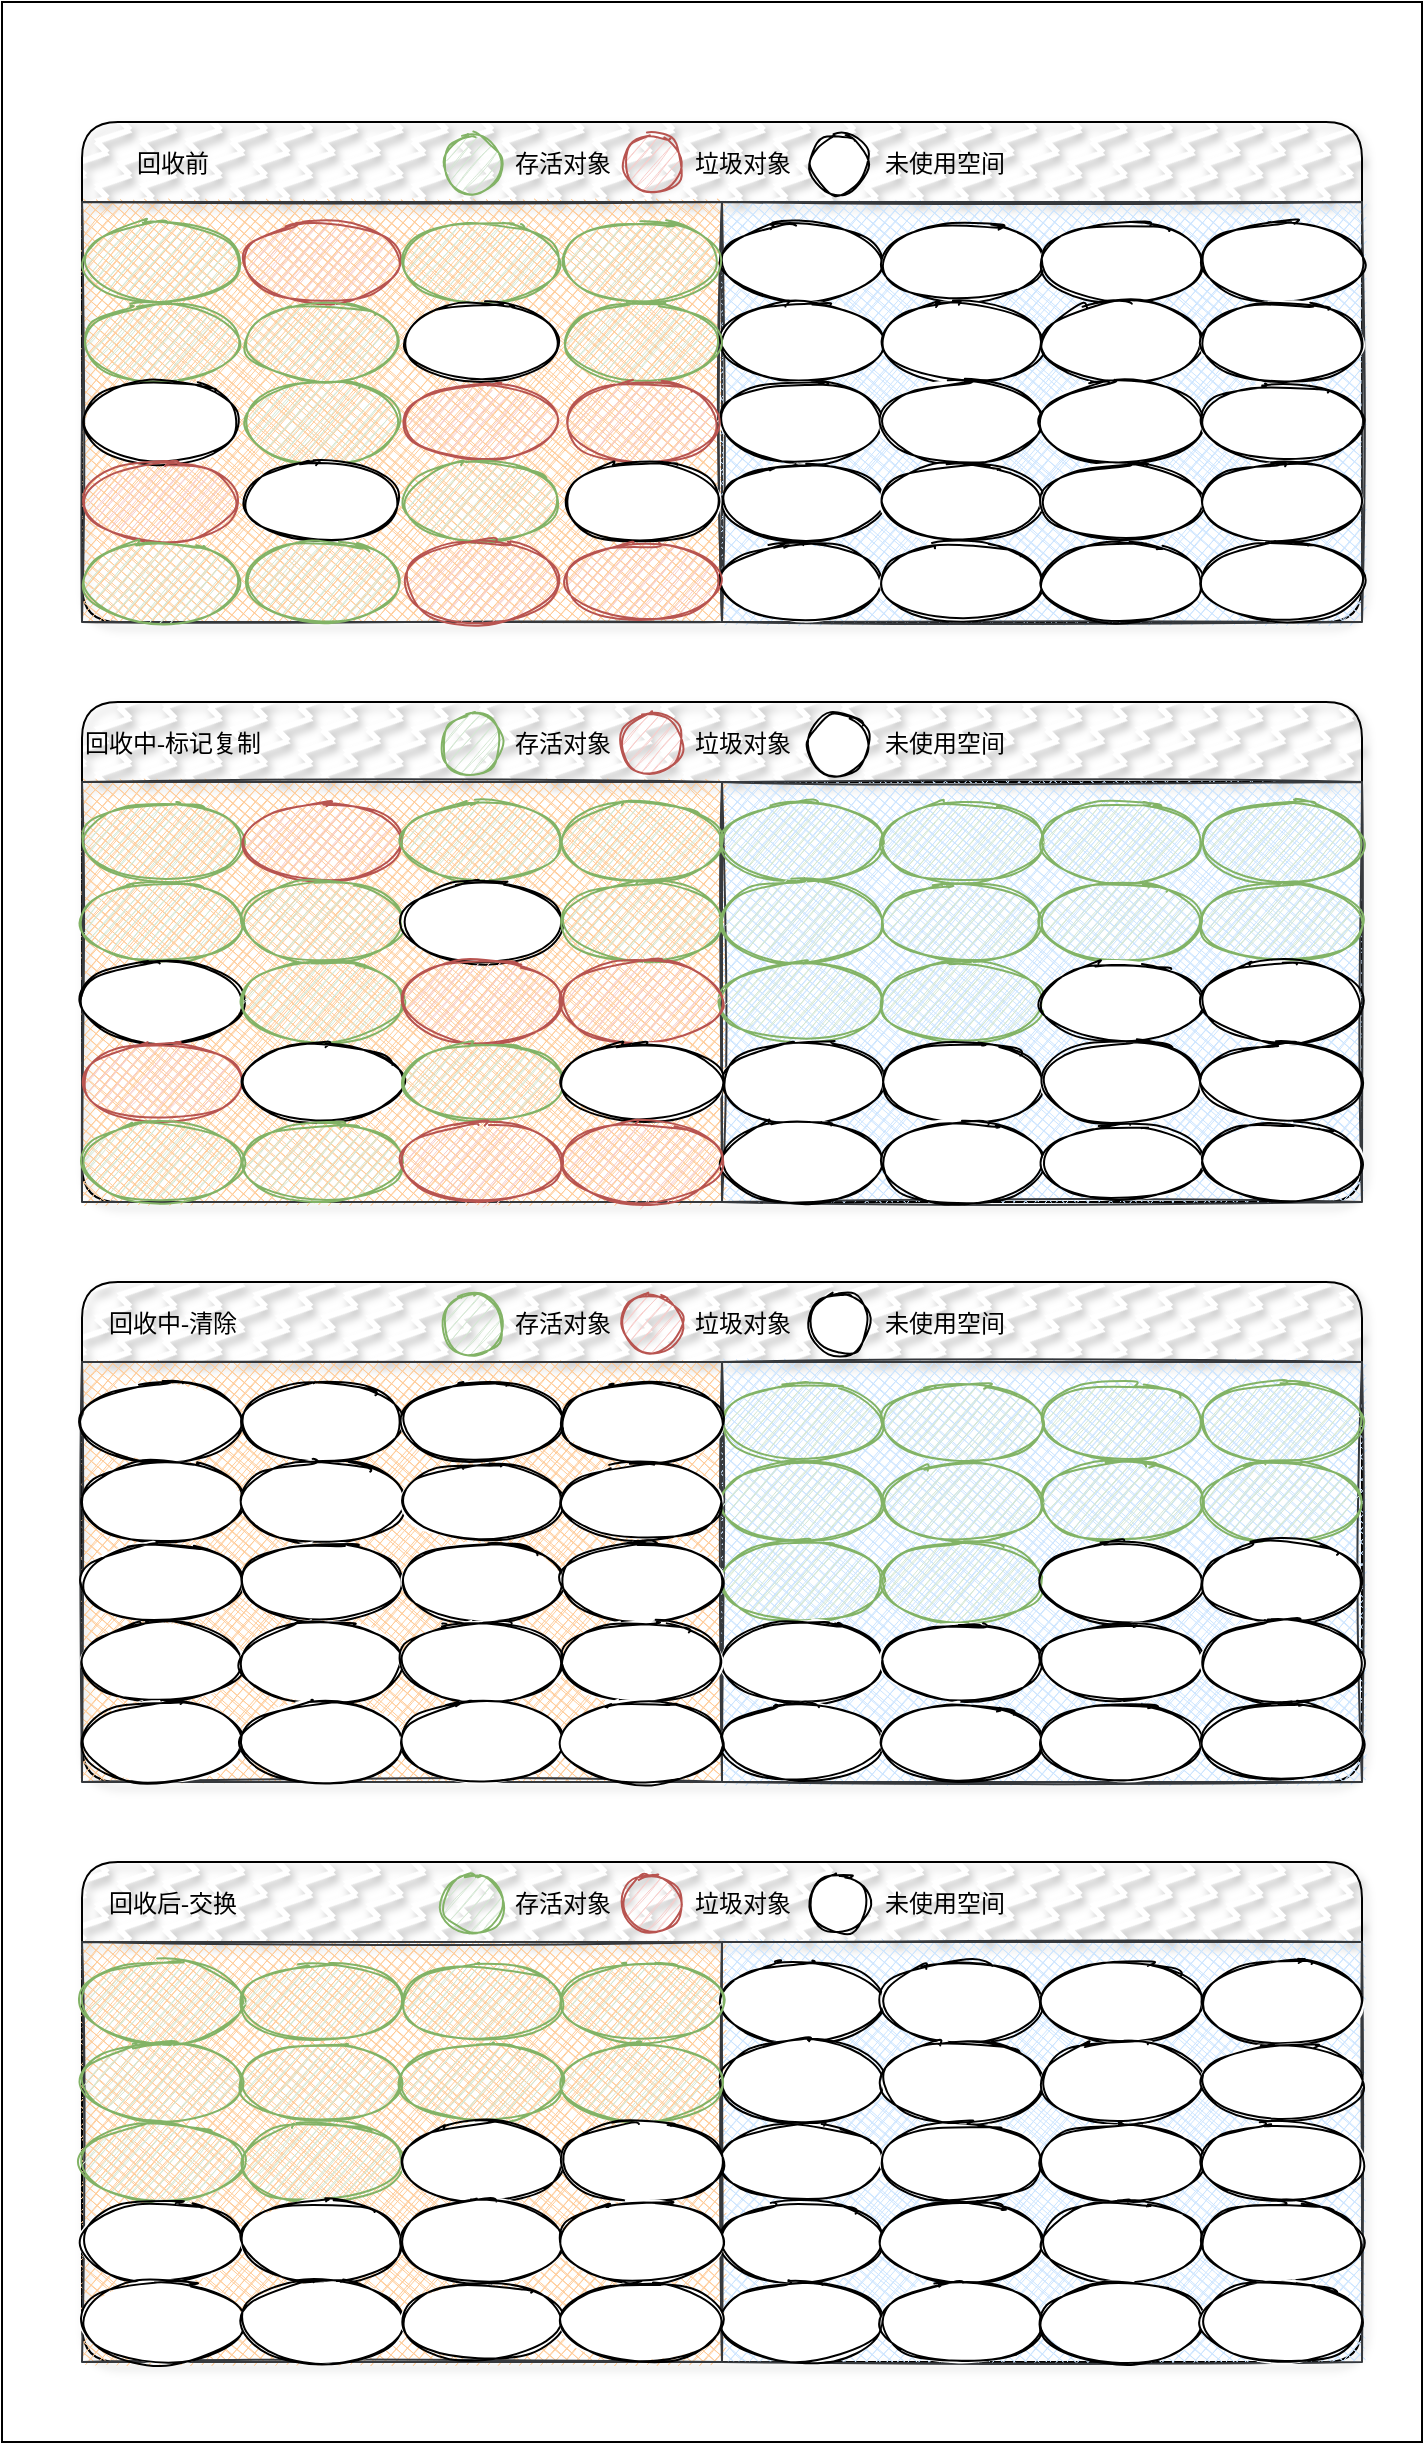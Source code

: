 <mxfile version="15.9.6" type="github">
  <diagram id="UApqZ2Afm66ismvs5KAK" name="Page-1">
    <mxGraphModel dx="1673" dy="2105" grid="1" gridSize="10" guides="1" tooltips="1" connect="1" arrows="1" fold="1" page="1" pageScale="1" pageWidth="827" pageHeight="1169" math="0" shadow="0">
      <root>
        <mxCell id="0" />
        <mxCell id="1" parent="0" />
        <mxCell id="GbXUUPPlHhX1LFIAMgTf-388" value="" style="rounded=0;whiteSpace=wrap;html=1;sketch=0;fillStyle=cross-hatch;gradientColor=none;" vertex="1" parent="1">
          <mxGeometry x="80" y="-30" width="710" height="1220" as="geometry" />
        </mxCell>
        <mxCell id="GbXUUPPlHhX1LFIAMgTf-41" value="" style="swimlane;shadow=1;sketch=0;fillStyle=zigzag-line;fillColor=default;gradientColor=none;gradientDirection=west;startSize=40;rounded=1;" vertex="1" parent="1">
          <mxGeometry x="120" y="30" width="640" height="250" as="geometry" />
        </mxCell>
        <mxCell id="GbXUUPPlHhX1LFIAMgTf-42" value="" style="ellipse;whiteSpace=wrap;html=1;shadow=0;sketch=1;fillStyle=auto;fillColor=#d5e8d4;gradientDirection=west;strokeColor=#82b366;" vertex="1" parent="GbXUUPPlHhX1LFIAMgTf-41">
          <mxGeometry x="180" y="6" width="30" height="30" as="geometry" />
        </mxCell>
        <mxCell id="GbXUUPPlHhX1LFIAMgTf-43" value="" style="ellipse;whiteSpace=wrap;html=1;shadow=0;sketch=1;fillStyle=auto;fillColor=#f8cecc;gradientDirection=west;strokeColor=#b85450;" vertex="1" parent="GbXUUPPlHhX1LFIAMgTf-41">
          <mxGeometry x="270" y="6" width="30" height="30" as="geometry" />
        </mxCell>
        <mxCell id="GbXUUPPlHhX1LFIAMgTf-44" value="" style="ellipse;whiteSpace=wrap;html=1;shadow=0;sketch=1;fillStyle=auto;gradientDirection=west;" vertex="1" parent="GbXUUPPlHhX1LFIAMgTf-41">
          <mxGeometry x="363.5" y="6" width="30" height="30" as="geometry" />
        </mxCell>
        <mxCell id="GbXUUPPlHhX1LFIAMgTf-45" value="回收前" style="text;html=1;align=center;verticalAlign=middle;resizable=0;points=[];autosize=1;strokeColor=none;fillColor=none;fontFamily=Comic Sans MS;" vertex="1" parent="GbXUUPPlHhX1LFIAMgTf-41">
          <mxGeometry x="20" y="11" width="50" height="20" as="geometry" />
        </mxCell>
        <mxCell id="GbXUUPPlHhX1LFIAMgTf-49" value="" style="rounded=0;whiteSpace=wrap;html=1;sketch=1;fillColor=#ffcc99;strokeColor=#36393d;fillStyle=cross-hatch;" vertex="1" parent="GbXUUPPlHhX1LFIAMgTf-41">
          <mxGeometry y="40" width="320" height="210" as="geometry" />
        </mxCell>
        <mxCell id="GbXUUPPlHhX1LFIAMgTf-46" value="存活对象" style="text;html=1;align=center;verticalAlign=middle;resizable=0;points=[];autosize=1;strokeColor=none;fillColor=none;fontFamily=Comic Sans MS;" vertex="1" parent="GbXUUPPlHhX1LFIAMgTf-41">
          <mxGeometry x="210" y="11" width="60" height="20" as="geometry" />
        </mxCell>
        <mxCell id="GbXUUPPlHhX1LFIAMgTf-47" value="垃圾对象" style="text;html=1;align=center;verticalAlign=middle;resizable=0;points=[];autosize=1;strokeColor=none;fillColor=none;fontFamily=Comic Sans MS;" vertex="1" parent="GbXUUPPlHhX1LFIAMgTf-41">
          <mxGeometry x="300" y="11" width="60" height="20" as="geometry" />
        </mxCell>
        <mxCell id="GbXUUPPlHhX1LFIAMgTf-48" value="未使用空间" style="text;html=1;align=center;verticalAlign=middle;resizable=0;points=[];autosize=1;strokeColor=none;fillColor=none;fontFamily=Comic Sans MS;" vertex="1" parent="GbXUUPPlHhX1LFIAMgTf-41">
          <mxGeometry x="390.5" y="11" width="80" height="20" as="geometry" />
        </mxCell>
        <mxCell id="GbXUUPPlHhX1LFIAMgTf-50" value="" style="rounded=0;whiteSpace=wrap;html=1;sketch=1;fillColor=#cce5ff;strokeColor=#36393d;fillStyle=cross-hatch;" vertex="1" parent="GbXUUPPlHhX1LFIAMgTf-41">
          <mxGeometry x="320" y="40" width="320" height="210" as="geometry" />
        </mxCell>
        <mxCell id="GbXUUPPlHhX1LFIAMgTf-366" value="" style="ellipse;whiteSpace=wrap;html=1;shadow=0;sketch=1;fillStyle=auto;gradientDirection=west;" vertex="1" parent="GbXUUPPlHhX1LFIAMgTf-41">
          <mxGeometry x="320" y="50" width="80" height="40" as="geometry" />
        </mxCell>
        <mxCell id="GbXUUPPlHhX1LFIAMgTf-367" value="" style="ellipse;whiteSpace=wrap;html=1;shadow=0;sketch=1;fillStyle=auto;gradientDirection=west;" vertex="1" parent="GbXUUPPlHhX1LFIAMgTf-41">
          <mxGeometry x="400" y="50" width="80" height="40" as="geometry" />
        </mxCell>
        <mxCell id="GbXUUPPlHhX1LFIAMgTf-368" value="" style="ellipse;whiteSpace=wrap;html=1;shadow=0;sketch=1;fillStyle=auto;gradientDirection=west;" vertex="1" parent="GbXUUPPlHhX1LFIAMgTf-41">
          <mxGeometry x="480" y="50" width="80" height="40" as="geometry" />
        </mxCell>
        <mxCell id="GbXUUPPlHhX1LFIAMgTf-369" value="" style="ellipse;whiteSpace=wrap;html=1;shadow=0;sketch=1;fillStyle=auto;gradientDirection=west;" vertex="1" parent="GbXUUPPlHhX1LFIAMgTf-41">
          <mxGeometry x="560" y="50" width="80" height="40" as="geometry" />
        </mxCell>
        <mxCell id="GbXUUPPlHhX1LFIAMgTf-370" value="" style="ellipse;whiteSpace=wrap;html=1;shadow=0;sketch=1;fillStyle=auto;gradientDirection=west;" vertex="1" parent="GbXUUPPlHhX1LFIAMgTf-41">
          <mxGeometry x="320" y="90" width="80" height="40" as="geometry" />
        </mxCell>
        <mxCell id="GbXUUPPlHhX1LFIAMgTf-371" value="" style="ellipse;whiteSpace=wrap;html=1;shadow=0;sketch=1;fillStyle=auto;gradientDirection=west;" vertex="1" parent="GbXUUPPlHhX1LFIAMgTf-41">
          <mxGeometry x="400" y="90" width="80" height="40" as="geometry" />
        </mxCell>
        <mxCell id="GbXUUPPlHhX1LFIAMgTf-372" value="" style="ellipse;whiteSpace=wrap;html=1;shadow=0;sketch=1;fillStyle=auto;gradientDirection=west;" vertex="1" parent="GbXUUPPlHhX1LFIAMgTf-41">
          <mxGeometry x="480" y="90" width="80" height="40" as="geometry" />
        </mxCell>
        <mxCell id="GbXUUPPlHhX1LFIAMgTf-373" value="" style="ellipse;whiteSpace=wrap;html=1;shadow=0;sketch=1;fillStyle=auto;gradientDirection=west;" vertex="1" parent="GbXUUPPlHhX1LFIAMgTf-41">
          <mxGeometry x="560" y="90" width="80" height="40" as="geometry" />
        </mxCell>
        <mxCell id="GbXUUPPlHhX1LFIAMgTf-374" value="" style="ellipse;whiteSpace=wrap;html=1;shadow=0;sketch=1;fillStyle=auto;gradientDirection=west;" vertex="1" parent="GbXUUPPlHhX1LFIAMgTf-41">
          <mxGeometry x="320" y="130" width="80" height="40" as="geometry" />
        </mxCell>
        <mxCell id="GbXUUPPlHhX1LFIAMgTf-375" value="" style="ellipse;whiteSpace=wrap;html=1;shadow=0;sketch=1;fillStyle=auto;gradientDirection=west;" vertex="1" parent="GbXUUPPlHhX1LFIAMgTf-41">
          <mxGeometry x="400" y="130" width="80" height="40" as="geometry" />
        </mxCell>
        <mxCell id="GbXUUPPlHhX1LFIAMgTf-376" value="" style="ellipse;whiteSpace=wrap;html=1;shadow=0;sketch=1;fillStyle=auto;gradientDirection=west;" vertex="1" parent="GbXUUPPlHhX1LFIAMgTf-41">
          <mxGeometry x="480" y="130" width="80" height="40" as="geometry" />
        </mxCell>
        <mxCell id="GbXUUPPlHhX1LFIAMgTf-377" value="" style="ellipse;whiteSpace=wrap;html=1;shadow=0;sketch=1;fillStyle=auto;gradientDirection=west;" vertex="1" parent="GbXUUPPlHhX1LFIAMgTf-41">
          <mxGeometry x="560" y="130" width="80" height="40" as="geometry" />
        </mxCell>
        <mxCell id="GbXUUPPlHhX1LFIAMgTf-378" value="" style="ellipse;whiteSpace=wrap;html=1;shadow=0;sketch=1;fillStyle=auto;gradientDirection=west;" vertex="1" parent="GbXUUPPlHhX1LFIAMgTf-41">
          <mxGeometry x="320" y="170" width="80" height="40" as="geometry" />
        </mxCell>
        <mxCell id="GbXUUPPlHhX1LFIAMgTf-379" value="" style="ellipse;whiteSpace=wrap;html=1;shadow=0;sketch=1;fillStyle=auto;gradientDirection=west;" vertex="1" parent="GbXUUPPlHhX1LFIAMgTf-41">
          <mxGeometry x="400" y="170" width="80" height="40" as="geometry" />
        </mxCell>
        <mxCell id="GbXUUPPlHhX1LFIAMgTf-380" value="" style="ellipse;whiteSpace=wrap;html=1;shadow=0;sketch=1;fillStyle=auto;gradientDirection=west;" vertex="1" parent="GbXUUPPlHhX1LFIAMgTf-41">
          <mxGeometry x="480" y="170" width="80" height="40" as="geometry" />
        </mxCell>
        <mxCell id="GbXUUPPlHhX1LFIAMgTf-381" value="" style="ellipse;whiteSpace=wrap;html=1;shadow=0;sketch=1;fillStyle=auto;gradientDirection=west;" vertex="1" parent="GbXUUPPlHhX1LFIAMgTf-41">
          <mxGeometry x="560" y="170" width="80" height="40" as="geometry" />
        </mxCell>
        <mxCell id="GbXUUPPlHhX1LFIAMgTf-382" value="" style="ellipse;whiteSpace=wrap;html=1;shadow=0;sketch=1;fillStyle=auto;gradientDirection=west;" vertex="1" parent="GbXUUPPlHhX1LFIAMgTf-41">
          <mxGeometry x="320" y="210" width="80" height="40" as="geometry" />
        </mxCell>
        <mxCell id="GbXUUPPlHhX1LFIAMgTf-383" value="" style="ellipse;whiteSpace=wrap;html=1;shadow=0;sketch=1;fillStyle=auto;gradientDirection=west;" vertex="1" parent="GbXUUPPlHhX1LFIAMgTf-41">
          <mxGeometry x="400" y="210" width="80" height="40" as="geometry" />
        </mxCell>
        <mxCell id="GbXUUPPlHhX1LFIAMgTf-384" value="" style="ellipse;whiteSpace=wrap;html=1;shadow=0;sketch=1;fillStyle=auto;gradientDirection=west;" vertex="1" parent="GbXUUPPlHhX1LFIAMgTf-41">
          <mxGeometry x="480" y="210" width="80" height="40" as="geometry" />
        </mxCell>
        <mxCell id="GbXUUPPlHhX1LFIAMgTf-385" value="" style="ellipse;whiteSpace=wrap;html=1;shadow=0;sketch=1;fillStyle=auto;gradientDirection=west;" vertex="1" parent="GbXUUPPlHhX1LFIAMgTf-41">
          <mxGeometry x="560" y="210" width="80" height="40" as="geometry" />
        </mxCell>
        <mxCell id="GbXUUPPlHhX1LFIAMgTf-1" value="" style="ellipse;whiteSpace=wrap;html=1;shadow=0;sketch=1;fillStyle=auto;fillColor=#d5e8d4;gradientDirection=west;strokeColor=#82b366;" vertex="1" parent="1">
          <mxGeometry x="120" y="80" width="80" height="40" as="geometry" />
        </mxCell>
        <mxCell id="GbXUUPPlHhX1LFIAMgTf-2" value="" style="ellipse;whiteSpace=wrap;html=1;shadow=0;sketch=1;fillStyle=auto;fillColor=#f8cecc;gradientDirection=west;strokeColor=#b85450;" vertex="1" parent="1">
          <mxGeometry x="200" y="80" width="80" height="40" as="geometry" />
        </mxCell>
        <mxCell id="GbXUUPPlHhX1LFIAMgTf-3" value="" style="ellipse;whiteSpace=wrap;html=1;shadow=0;sketch=1;fillStyle=auto;fillColor=#d5e8d4;gradientDirection=west;strokeColor=#82b366;" vertex="1" parent="1">
          <mxGeometry x="280" y="80" width="80" height="40" as="geometry" />
        </mxCell>
        <mxCell id="GbXUUPPlHhX1LFIAMgTf-4" value="" style="ellipse;whiteSpace=wrap;html=1;shadow=0;sketch=1;fillStyle=auto;fillColor=#d5e8d4;gradientDirection=west;strokeColor=#82b366;" vertex="1" parent="1">
          <mxGeometry x="360" y="80" width="80" height="40" as="geometry" />
        </mxCell>
        <mxCell id="GbXUUPPlHhX1LFIAMgTf-9" value="" style="ellipse;whiteSpace=wrap;html=1;shadow=0;sketch=1;fillStyle=auto;fillColor=#d5e8d4;gradientDirection=west;strokeColor=#82b366;" vertex="1" parent="1">
          <mxGeometry x="120" y="120" width="80" height="40" as="geometry" />
        </mxCell>
        <mxCell id="GbXUUPPlHhX1LFIAMgTf-10" value="" style="ellipse;whiteSpace=wrap;html=1;shadow=0;sketch=1;fillStyle=auto;fillColor=#d5e8d4;gradientDirection=west;strokeColor=#82b366;" vertex="1" parent="1">
          <mxGeometry x="200" y="120" width="80" height="40" as="geometry" />
        </mxCell>
        <mxCell id="GbXUUPPlHhX1LFIAMgTf-11" value="" style="ellipse;whiteSpace=wrap;html=1;shadow=0;sketch=1;fillStyle=auto;gradientDirection=west;" vertex="1" parent="1">
          <mxGeometry x="280" y="120" width="80" height="40" as="geometry" />
        </mxCell>
        <mxCell id="GbXUUPPlHhX1LFIAMgTf-12" value="" style="ellipse;whiteSpace=wrap;html=1;shadow=0;sketch=1;fillStyle=auto;fillColor=#d5e8d4;gradientDirection=west;strokeColor=#82b366;" vertex="1" parent="1">
          <mxGeometry x="360" y="120" width="80" height="40" as="geometry" />
        </mxCell>
        <mxCell id="GbXUUPPlHhX1LFIAMgTf-17" value="" style="ellipse;whiteSpace=wrap;html=1;shadow=0;sketch=1;fillStyle=auto;gradientDirection=west;" vertex="1" parent="1">
          <mxGeometry x="120" y="160" width="80" height="40" as="geometry" />
        </mxCell>
        <mxCell id="GbXUUPPlHhX1LFIAMgTf-18" value="" style="ellipse;whiteSpace=wrap;html=1;shadow=0;sketch=1;fillStyle=auto;fillColor=#d5e8d4;gradientDirection=west;strokeColor=#82b366;" vertex="1" parent="1">
          <mxGeometry x="200" y="160" width="80" height="40" as="geometry" />
        </mxCell>
        <mxCell id="GbXUUPPlHhX1LFIAMgTf-19" value="" style="ellipse;whiteSpace=wrap;html=1;shadow=0;sketch=1;fillStyle=auto;fillColor=#f8cecc;gradientDirection=west;strokeColor=#b85450;" vertex="1" parent="1">
          <mxGeometry x="280" y="160" width="80" height="40" as="geometry" />
        </mxCell>
        <mxCell id="GbXUUPPlHhX1LFIAMgTf-20" value="" style="ellipse;whiteSpace=wrap;html=1;shadow=0;sketch=1;fillStyle=auto;fillColor=#f8cecc;gradientDirection=west;strokeColor=#b85450;" vertex="1" parent="1">
          <mxGeometry x="360" y="160" width="80" height="40" as="geometry" />
        </mxCell>
        <mxCell id="GbXUUPPlHhX1LFIAMgTf-25" value="" style="ellipse;whiteSpace=wrap;html=1;shadow=0;sketch=1;fillStyle=auto;fillColor=#f8cecc;gradientDirection=west;strokeColor=#b85450;" vertex="1" parent="1">
          <mxGeometry x="120" y="200" width="80" height="40" as="geometry" />
        </mxCell>
        <mxCell id="GbXUUPPlHhX1LFIAMgTf-26" value="" style="ellipse;whiteSpace=wrap;html=1;shadow=0;sketch=1;fillStyle=auto;gradientDirection=west;" vertex="1" parent="1">
          <mxGeometry x="200" y="200" width="80" height="40" as="geometry" />
        </mxCell>
        <mxCell id="GbXUUPPlHhX1LFIAMgTf-27" value="" style="ellipse;whiteSpace=wrap;html=1;shadow=0;sketch=1;fillStyle=auto;fillColor=#d5e8d4;gradientDirection=west;strokeColor=#82b366;" vertex="1" parent="1">
          <mxGeometry x="280" y="200" width="80" height="40" as="geometry" />
        </mxCell>
        <mxCell id="GbXUUPPlHhX1LFIAMgTf-28" value="" style="ellipse;whiteSpace=wrap;html=1;shadow=0;sketch=1;fillStyle=auto;gradientDirection=west;" vertex="1" parent="1">
          <mxGeometry x="360" y="200" width="80" height="40" as="geometry" />
        </mxCell>
        <mxCell id="GbXUUPPlHhX1LFIAMgTf-33" value="" style="ellipse;whiteSpace=wrap;html=1;shadow=0;sketch=1;fillStyle=auto;fillColor=#d5e8d4;gradientDirection=west;strokeColor=#82b366;" vertex="1" parent="1">
          <mxGeometry x="120" y="240" width="80" height="40" as="geometry" />
        </mxCell>
        <mxCell id="GbXUUPPlHhX1LFIAMgTf-34" value="" style="ellipse;whiteSpace=wrap;html=1;shadow=0;sketch=1;fillStyle=auto;fillColor=#d5e8d4;gradientDirection=west;strokeColor=#82b366;" vertex="1" parent="1">
          <mxGeometry x="200" y="240" width="80" height="40" as="geometry" />
        </mxCell>
        <mxCell id="GbXUUPPlHhX1LFIAMgTf-35" value="" style="ellipse;whiteSpace=wrap;html=1;shadow=0;sketch=1;fillStyle=auto;fillColor=#f8cecc;gradientDirection=west;strokeColor=#b85450;" vertex="1" parent="1">
          <mxGeometry x="280" y="240" width="80" height="40" as="geometry" />
        </mxCell>
        <mxCell id="GbXUUPPlHhX1LFIAMgTf-36" value="" style="ellipse;whiteSpace=wrap;html=1;shadow=0;sketch=1;fillStyle=auto;fillColor=#f8cecc;gradientDirection=west;strokeColor=#b85450;" vertex="1" parent="1">
          <mxGeometry x="360" y="240" width="80" height="40" as="geometry" />
        </mxCell>
        <mxCell id="GbXUUPPlHhX1LFIAMgTf-163" value="" style="swimlane;shadow=1;sketch=0;fillStyle=zigzag-line;fillColor=default;gradientColor=none;gradientDirection=west;startSize=40;rounded=1;" vertex="1" parent="1">
          <mxGeometry x="120" y="320" width="640" height="250" as="geometry" />
        </mxCell>
        <mxCell id="GbXUUPPlHhX1LFIAMgTf-164" value="" style="ellipse;whiteSpace=wrap;html=1;shadow=0;sketch=1;fillStyle=auto;fillColor=#d5e8d4;gradientDirection=west;strokeColor=#82b366;" vertex="1" parent="GbXUUPPlHhX1LFIAMgTf-163">
          <mxGeometry x="180" y="6" width="30" height="30" as="geometry" />
        </mxCell>
        <mxCell id="GbXUUPPlHhX1LFIAMgTf-165" value="" style="ellipse;whiteSpace=wrap;html=1;shadow=0;sketch=1;fillStyle=auto;fillColor=#f8cecc;gradientDirection=west;strokeColor=#b85450;" vertex="1" parent="GbXUUPPlHhX1LFIAMgTf-163">
          <mxGeometry x="270" y="6" width="30" height="30" as="geometry" />
        </mxCell>
        <mxCell id="GbXUUPPlHhX1LFIAMgTf-166" value="" style="ellipse;whiteSpace=wrap;html=1;shadow=0;sketch=1;fillStyle=auto;gradientDirection=west;" vertex="1" parent="GbXUUPPlHhX1LFIAMgTf-163">
          <mxGeometry x="363.5" y="6" width="30" height="30" as="geometry" />
        </mxCell>
        <mxCell id="GbXUUPPlHhX1LFIAMgTf-167" value="回收中-标记复制" style="text;html=1;align=center;verticalAlign=middle;resizable=0;points=[];autosize=1;strokeColor=none;fillColor=none;fontFamily=Comic Sans MS;" vertex="1" parent="GbXUUPPlHhX1LFIAMgTf-163">
          <mxGeometry x="-5" y="11" width="100" height="20" as="geometry" />
        </mxCell>
        <mxCell id="GbXUUPPlHhX1LFIAMgTf-168" value="" style="rounded=0;whiteSpace=wrap;html=1;sketch=1;fillColor=#ffcc99;strokeColor=#36393d;fillStyle=cross-hatch;" vertex="1" parent="GbXUUPPlHhX1LFIAMgTf-163">
          <mxGeometry y="40" width="320" height="210" as="geometry" />
        </mxCell>
        <mxCell id="GbXUUPPlHhX1LFIAMgTf-169" value="存活对象" style="text;html=1;align=center;verticalAlign=middle;resizable=0;points=[];autosize=1;strokeColor=none;fillColor=none;fontFamily=Comic Sans MS;" vertex="1" parent="GbXUUPPlHhX1LFIAMgTf-163">
          <mxGeometry x="210" y="11" width="60" height="20" as="geometry" />
        </mxCell>
        <mxCell id="GbXUUPPlHhX1LFIAMgTf-170" value="垃圾对象" style="text;html=1;align=center;verticalAlign=middle;resizable=0;points=[];autosize=1;strokeColor=none;fillColor=none;fontFamily=Comic Sans MS;" vertex="1" parent="GbXUUPPlHhX1LFIAMgTf-163">
          <mxGeometry x="300" y="11" width="60" height="20" as="geometry" />
        </mxCell>
        <mxCell id="GbXUUPPlHhX1LFIAMgTf-171" value="未使用空间" style="text;html=1;align=center;verticalAlign=middle;resizable=0;points=[];autosize=1;strokeColor=none;fillColor=none;fontFamily=Comic Sans MS;" vertex="1" parent="GbXUUPPlHhX1LFIAMgTf-163">
          <mxGeometry x="390.5" y="11" width="80" height="20" as="geometry" />
        </mxCell>
        <mxCell id="GbXUUPPlHhX1LFIAMgTf-172" value="" style="rounded=0;whiteSpace=wrap;html=1;sketch=1;fillColor=#cce5ff;strokeColor=#36393d;fillStyle=cross-hatch;" vertex="1" parent="GbXUUPPlHhX1LFIAMgTf-163">
          <mxGeometry x="320" y="40" width="320" height="210" as="geometry" />
        </mxCell>
        <mxCell id="GbXUUPPlHhX1LFIAMgTf-194" value="" style="ellipse;whiteSpace=wrap;html=1;shadow=0;sketch=1;fillStyle=auto;fillColor=#d5e8d4;gradientDirection=west;strokeColor=#82b366;" vertex="1" parent="GbXUUPPlHhX1LFIAMgTf-163">
          <mxGeometry x="320" y="50" width="80" height="40" as="geometry" />
        </mxCell>
        <mxCell id="GbXUUPPlHhX1LFIAMgTf-195" value="" style="ellipse;whiteSpace=wrap;html=1;shadow=0;sketch=1;fillStyle=auto;fillColor=#d5e8d4;gradientDirection=west;strokeColor=#82b366;" vertex="1" parent="GbXUUPPlHhX1LFIAMgTf-163">
          <mxGeometry x="400" y="50" width="80" height="40" as="geometry" />
        </mxCell>
        <mxCell id="GbXUUPPlHhX1LFIAMgTf-196" value="" style="ellipse;whiteSpace=wrap;html=1;shadow=0;sketch=1;fillStyle=auto;fillColor=#d5e8d4;gradientDirection=west;strokeColor=#82b366;" vertex="1" parent="GbXUUPPlHhX1LFIAMgTf-163">
          <mxGeometry x="480" y="50" width="80" height="40" as="geometry" />
        </mxCell>
        <mxCell id="GbXUUPPlHhX1LFIAMgTf-197" value="" style="ellipse;whiteSpace=wrap;html=1;shadow=0;sketch=1;fillStyle=auto;fillColor=#d5e8d4;gradientDirection=west;strokeColor=#82b366;" vertex="1" parent="GbXUUPPlHhX1LFIAMgTf-163">
          <mxGeometry x="560" y="50" width="80" height="40" as="geometry" />
        </mxCell>
        <mxCell id="GbXUUPPlHhX1LFIAMgTf-198" value="" style="ellipse;whiteSpace=wrap;html=1;shadow=0;sketch=1;fillStyle=auto;fillColor=#d5e8d4;gradientDirection=west;strokeColor=#82b366;" vertex="1" parent="GbXUUPPlHhX1LFIAMgTf-163">
          <mxGeometry x="320" y="90" width="80" height="40" as="geometry" />
        </mxCell>
        <mxCell id="GbXUUPPlHhX1LFIAMgTf-199" value="" style="ellipse;whiteSpace=wrap;html=1;shadow=0;sketch=1;fillStyle=auto;fillColor=#d5e8d4;gradientDirection=west;strokeColor=#82b366;" vertex="1" parent="GbXUUPPlHhX1LFIAMgTf-163">
          <mxGeometry x="400" y="90" width="80" height="40" as="geometry" />
        </mxCell>
        <mxCell id="GbXUUPPlHhX1LFIAMgTf-200" value="" style="ellipse;whiteSpace=wrap;html=1;shadow=0;sketch=1;fillStyle=auto;gradientDirection=west;fillColor=#d5e8d4;strokeColor=#82b366;" vertex="1" parent="GbXUUPPlHhX1LFIAMgTf-163">
          <mxGeometry x="480" y="90" width="80" height="40" as="geometry" />
        </mxCell>
        <mxCell id="GbXUUPPlHhX1LFIAMgTf-201" value="" style="ellipse;whiteSpace=wrap;html=1;shadow=0;sketch=1;fillStyle=auto;fillColor=#d5e8d4;gradientDirection=west;strokeColor=#82b366;" vertex="1" parent="GbXUUPPlHhX1LFIAMgTf-163">
          <mxGeometry x="560" y="90" width="80" height="40" as="geometry" />
        </mxCell>
        <mxCell id="GbXUUPPlHhX1LFIAMgTf-202" value="" style="ellipse;whiteSpace=wrap;html=1;shadow=0;sketch=1;fillStyle=auto;gradientDirection=west;fillColor=#d5e8d4;strokeColor=#82b366;" vertex="1" parent="GbXUUPPlHhX1LFIAMgTf-163">
          <mxGeometry x="320" y="130" width="80" height="40" as="geometry" />
        </mxCell>
        <mxCell id="GbXUUPPlHhX1LFIAMgTf-203" value="" style="ellipse;whiteSpace=wrap;html=1;shadow=0;sketch=1;fillStyle=auto;fillColor=#d5e8d4;gradientDirection=west;strokeColor=#82b366;" vertex="1" parent="GbXUUPPlHhX1LFIAMgTf-163">
          <mxGeometry x="400" y="130" width="80" height="40" as="geometry" />
        </mxCell>
        <mxCell id="GbXUUPPlHhX1LFIAMgTf-204" value="" style="ellipse;whiteSpace=wrap;html=1;shadow=0;sketch=1;fillStyle=auto;gradientDirection=west;" vertex="1" parent="GbXUUPPlHhX1LFIAMgTf-163">
          <mxGeometry x="480" y="130" width="80" height="40" as="geometry" />
        </mxCell>
        <mxCell id="GbXUUPPlHhX1LFIAMgTf-205" value="" style="ellipse;whiteSpace=wrap;html=1;shadow=0;sketch=1;fillStyle=auto;gradientDirection=west;" vertex="1" parent="GbXUUPPlHhX1LFIAMgTf-163">
          <mxGeometry x="560" y="130" width="80" height="40" as="geometry" />
        </mxCell>
        <mxCell id="GbXUUPPlHhX1LFIAMgTf-206" value="" style="ellipse;whiteSpace=wrap;html=1;shadow=0;sketch=1;fillStyle=auto;gradientDirection=west;" vertex="1" parent="GbXUUPPlHhX1LFIAMgTf-163">
          <mxGeometry x="320" y="170" width="80" height="40" as="geometry" />
        </mxCell>
        <mxCell id="GbXUUPPlHhX1LFIAMgTf-207" value="" style="ellipse;whiteSpace=wrap;html=1;shadow=0;sketch=1;fillStyle=auto;gradientDirection=west;" vertex="1" parent="GbXUUPPlHhX1LFIAMgTf-163">
          <mxGeometry x="400" y="170" width="80" height="40" as="geometry" />
        </mxCell>
        <mxCell id="GbXUUPPlHhX1LFIAMgTf-208" value="" style="ellipse;whiteSpace=wrap;html=1;shadow=0;sketch=1;fillStyle=auto;gradientDirection=west;" vertex="1" parent="GbXUUPPlHhX1LFIAMgTf-163">
          <mxGeometry x="480" y="170" width="80" height="40" as="geometry" />
        </mxCell>
        <mxCell id="GbXUUPPlHhX1LFIAMgTf-209" value="" style="ellipse;whiteSpace=wrap;html=1;shadow=0;sketch=1;fillStyle=auto;gradientDirection=west;" vertex="1" parent="GbXUUPPlHhX1LFIAMgTf-163">
          <mxGeometry x="560" y="170" width="80" height="40" as="geometry" />
        </mxCell>
        <mxCell id="GbXUUPPlHhX1LFIAMgTf-210" value="" style="ellipse;whiteSpace=wrap;html=1;shadow=0;sketch=1;fillStyle=auto;gradientDirection=west;" vertex="1" parent="GbXUUPPlHhX1LFIAMgTf-163">
          <mxGeometry x="320" y="210" width="80" height="40" as="geometry" />
        </mxCell>
        <mxCell id="GbXUUPPlHhX1LFIAMgTf-211" value="" style="ellipse;whiteSpace=wrap;html=1;shadow=0;sketch=1;fillStyle=auto;gradientDirection=west;" vertex="1" parent="GbXUUPPlHhX1LFIAMgTf-163">
          <mxGeometry x="400" y="210" width="80" height="40" as="geometry" />
        </mxCell>
        <mxCell id="GbXUUPPlHhX1LFIAMgTf-212" value="" style="ellipse;whiteSpace=wrap;html=1;shadow=0;sketch=1;fillStyle=auto;gradientDirection=west;" vertex="1" parent="GbXUUPPlHhX1LFIAMgTf-163">
          <mxGeometry x="480" y="210" width="80" height="40" as="geometry" />
        </mxCell>
        <mxCell id="GbXUUPPlHhX1LFIAMgTf-213" value="" style="ellipse;whiteSpace=wrap;html=1;shadow=0;sketch=1;fillStyle=auto;gradientDirection=west;" vertex="1" parent="GbXUUPPlHhX1LFIAMgTf-163">
          <mxGeometry x="560" y="210" width="80" height="40" as="geometry" />
        </mxCell>
        <mxCell id="GbXUUPPlHhX1LFIAMgTf-173" value="" style="ellipse;whiteSpace=wrap;html=1;shadow=0;sketch=1;fillStyle=auto;fillColor=#d5e8d4;gradientDirection=west;strokeColor=#82b366;" vertex="1" parent="1">
          <mxGeometry x="120" y="370" width="80" height="40" as="geometry" />
        </mxCell>
        <mxCell id="GbXUUPPlHhX1LFIAMgTf-174" value="" style="ellipse;whiteSpace=wrap;html=1;shadow=0;sketch=1;fillStyle=auto;fillColor=#f8cecc;gradientDirection=west;strokeColor=#b85450;" vertex="1" parent="1">
          <mxGeometry x="200" y="370" width="80" height="40" as="geometry" />
        </mxCell>
        <mxCell id="GbXUUPPlHhX1LFIAMgTf-175" value="" style="ellipse;whiteSpace=wrap;html=1;shadow=0;sketch=1;fillStyle=auto;fillColor=#d5e8d4;gradientDirection=west;strokeColor=#82b366;" vertex="1" parent="1">
          <mxGeometry x="280" y="370" width="80" height="40" as="geometry" />
        </mxCell>
        <mxCell id="GbXUUPPlHhX1LFIAMgTf-176" value="" style="ellipse;whiteSpace=wrap;html=1;shadow=0;sketch=1;fillStyle=auto;fillColor=#d5e8d4;gradientDirection=west;strokeColor=#82b366;" vertex="1" parent="1">
          <mxGeometry x="360" y="370" width="80" height="40" as="geometry" />
        </mxCell>
        <mxCell id="GbXUUPPlHhX1LFIAMgTf-177" value="" style="ellipse;whiteSpace=wrap;html=1;shadow=0;sketch=1;fillStyle=auto;fillColor=#d5e8d4;gradientDirection=west;strokeColor=#82b366;" vertex="1" parent="1">
          <mxGeometry x="120" y="410" width="80" height="40" as="geometry" />
        </mxCell>
        <mxCell id="GbXUUPPlHhX1LFIAMgTf-178" value="" style="ellipse;whiteSpace=wrap;html=1;shadow=0;sketch=1;fillStyle=auto;fillColor=#d5e8d4;gradientDirection=west;strokeColor=#82b366;" vertex="1" parent="1">
          <mxGeometry x="200" y="410" width="80" height="40" as="geometry" />
        </mxCell>
        <mxCell id="GbXUUPPlHhX1LFIAMgTf-179" value="" style="ellipse;whiteSpace=wrap;html=1;shadow=0;sketch=1;fillStyle=auto;gradientDirection=west;" vertex="1" parent="1">
          <mxGeometry x="280" y="410" width="80" height="40" as="geometry" />
        </mxCell>
        <mxCell id="GbXUUPPlHhX1LFIAMgTf-180" value="" style="ellipse;whiteSpace=wrap;html=1;shadow=0;sketch=1;fillStyle=auto;fillColor=#d5e8d4;gradientDirection=west;strokeColor=#82b366;" vertex="1" parent="1">
          <mxGeometry x="360" y="410" width="80" height="40" as="geometry" />
        </mxCell>
        <mxCell id="GbXUUPPlHhX1LFIAMgTf-181" value="" style="ellipse;whiteSpace=wrap;html=1;shadow=0;sketch=1;fillStyle=auto;gradientDirection=west;" vertex="1" parent="1">
          <mxGeometry x="120" y="450" width="80" height="40" as="geometry" />
        </mxCell>
        <mxCell id="GbXUUPPlHhX1LFIAMgTf-182" value="" style="ellipse;whiteSpace=wrap;html=1;shadow=0;sketch=1;fillStyle=auto;fillColor=#d5e8d4;gradientDirection=west;strokeColor=#82b366;" vertex="1" parent="1">
          <mxGeometry x="200" y="450" width="80" height="40" as="geometry" />
        </mxCell>
        <mxCell id="GbXUUPPlHhX1LFIAMgTf-183" value="" style="ellipse;whiteSpace=wrap;html=1;shadow=0;sketch=1;fillStyle=auto;fillColor=#f8cecc;gradientDirection=west;strokeColor=#b85450;" vertex="1" parent="1">
          <mxGeometry x="280" y="450" width="80" height="40" as="geometry" />
        </mxCell>
        <mxCell id="GbXUUPPlHhX1LFIAMgTf-184" value="" style="ellipse;whiteSpace=wrap;html=1;shadow=0;sketch=1;fillStyle=auto;fillColor=#f8cecc;gradientDirection=west;strokeColor=#b85450;" vertex="1" parent="1">
          <mxGeometry x="360" y="450" width="80" height="40" as="geometry" />
        </mxCell>
        <mxCell id="GbXUUPPlHhX1LFIAMgTf-185" value="" style="ellipse;whiteSpace=wrap;html=1;shadow=0;sketch=1;fillStyle=auto;fillColor=#f8cecc;gradientDirection=west;strokeColor=#b85450;" vertex="1" parent="1">
          <mxGeometry x="120" y="490" width="80" height="40" as="geometry" />
        </mxCell>
        <mxCell id="GbXUUPPlHhX1LFIAMgTf-186" value="" style="ellipse;whiteSpace=wrap;html=1;shadow=0;sketch=1;fillStyle=auto;gradientDirection=west;" vertex="1" parent="1">
          <mxGeometry x="200" y="490" width="80" height="40" as="geometry" />
        </mxCell>
        <mxCell id="GbXUUPPlHhX1LFIAMgTf-187" value="" style="ellipse;whiteSpace=wrap;html=1;shadow=0;sketch=1;fillStyle=auto;fillColor=#d5e8d4;gradientDirection=west;strokeColor=#82b366;" vertex="1" parent="1">
          <mxGeometry x="280" y="490" width="80" height="40" as="geometry" />
        </mxCell>
        <mxCell id="GbXUUPPlHhX1LFIAMgTf-188" value="" style="ellipse;whiteSpace=wrap;html=1;shadow=0;sketch=1;fillStyle=auto;gradientDirection=west;" vertex="1" parent="1">
          <mxGeometry x="360" y="490" width="80" height="40" as="geometry" />
        </mxCell>
        <mxCell id="GbXUUPPlHhX1LFIAMgTf-189" value="" style="ellipse;whiteSpace=wrap;html=1;shadow=0;sketch=1;fillStyle=auto;fillColor=#d5e8d4;gradientDirection=west;strokeColor=#82b366;" vertex="1" parent="1">
          <mxGeometry x="120" y="530" width="80" height="40" as="geometry" />
        </mxCell>
        <mxCell id="GbXUUPPlHhX1LFIAMgTf-190" value="" style="ellipse;whiteSpace=wrap;html=1;shadow=0;sketch=1;fillStyle=auto;fillColor=#d5e8d4;gradientDirection=west;strokeColor=#82b366;" vertex="1" parent="1">
          <mxGeometry x="200" y="530" width="80" height="40" as="geometry" />
        </mxCell>
        <mxCell id="GbXUUPPlHhX1LFIAMgTf-191" value="" style="ellipse;whiteSpace=wrap;html=1;shadow=0;sketch=1;fillStyle=auto;fillColor=#f8cecc;gradientDirection=west;strokeColor=#b85450;" vertex="1" parent="1">
          <mxGeometry x="280" y="530" width="80" height="40" as="geometry" />
        </mxCell>
        <mxCell id="GbXUUPPlHhX1LFIAMgTf-192" value="" style="ellipse;whiteSpace=wrap;html=1;shadow=0;sketch=1;fillStyle=auto;fillColor=#f8cecc;gradientDirection=west;strokeColor=#b85450;" vertex="1" parent="1">
          <mxGeometry x="360" y="530" width="80" height="40" as="geometry" />
        </mxCell>
        <mxCell id="GbXUUPPlHhX1LFIAMgTf-265" value="" style="swimlane;shadow=1;sketch=0;fillStyle=zigzag-line;fillColor=default;gradientColor=none;gradientDirection=west;startSize=40;rounded=1;" vertex="1" parent="1">
          <mxGeometry x="120" y="610" width="640" height="250" as="geometry" />
        </mxCell>
        <mxCell id="GbXUUPPlHhX1LFIAMgTf-266" value="" style="ellipse;whiteSpace=wrap;html=1;shadow=0;sketch=1;fillStyle=auto;fillColor=#d5e8d4;gradientDirection=west;strokeColor=#82b366;" vertex="1" parent="GbXUUPPlHhX1LFIAMgTf-265">
          <mxGeometry x="180" y="6" width="30" height="30" as="geometry" />
        </mxCell>
        <mxCell id="GbXUUPPlHhX1LFIAMgTf-267" value="" style="ellipse;whiteSpace=wrap;html=1;shadow=0;sketch=1;fillStyle=auto;fillColor=#f8cecc;gradientDirection=west;strokeColor=#b85450;" vertex="1" parent="GbXUUPPlHhX1LFIAMgTf-265">
          <mxGeometry x="270" y="6" width="30" height="30" as="geometry" />
        </mxCell>
        <mxCell id="GbXUUPPlHhX1LFIAMgTf-268" value="" style="ellipse;whiteSpace=wrap;html=1;shadow=0;sketch=1;fillStyle=auto;gradientDirection=west;" vertex="1" parent="GbXUUPPlHhX1LFIAMgTf-265">
          <mxGeometry x="363.5" y="6" width="30" height="30" as="geometry" />
        </mxCell>
        <mxCell id="GbXUUPPlHhX1LFIAMgTf-269" value="回收中-清除" style="text;html=1;align=center;verticalAlign=middle;resizable=0;points=[];autosize=1;strokeColor=none;fillColor=none;fontFamily=Comic Sans MS;" vertex="1" parent="GbXUUPPlHhX1LFIAMgTf-265">
          <mxGeometry x="5" y="11" width="80" height="20" as="geometry" />
        </mxCell>
        <mxCell id="GbXUUPPlHhX1LFIAMgTf-270" value="" style="rounded=0;whiteSpace=wrap;html=1;sketch=1;fillColor=#ffcc99;strokeColor=#36393d;fillStyle=cross-hatch;" vertex="1" parent="GbXUUPPlHhX1LFIAMgTf-265">
          <mxGeometry y="40" width="320" height="210" as="geometry" />
        </mxCell>
        <mxCell id="GbXUUPPlHhX1LFIAMgTf-271" value="存活对象" style="text;html=1;align=center;verticalAlign=middle;resizable=0;points=[];autosize=1;strokeColor=none;fillColor=none;fontFamily=Comic Sans MS;" vertex="1" parent="GbXUUPPlHhX1LFIAMgTf-265">
          <mxGeometry x="210" y="11" width="60" height="20" as="geometry" />
        </mxCell>
        <mxCell id="GbXUUPPlHhX1LFIAMgTf-272" value="垃圾对象" style="text;html=1;align=center;verticalAlign=middle;resizable=0;points=[];autosize=1;strokeColor=none;fillColor=none;fontFamily=Comic Sans MS;" vertex="1" parent="GbXUUPPlHhX1LFIAMgTf-265">
          <mxGeometry x="300" y="11" width="60" height="20" as="geometry" />
        </mxCell>
        <mxCell id="GbXUUPPlHhX1LFIAMgTf-273" value="未使用空间" style="text;html=1;align=center;verticalAlign=middle;resizable=0;points=[];autosize=1;strokeColor=none;fillColor=none;fontFamily=Comic Sans MS;" vertex="1" parent="GbXUUPPlHhX1LFIAMgTf-265">
          <mxGeometry x="390.5" y="11" width="80" height="20" as="geometry" />
        </mxCell>
        <mxCell id="GbXUUPPlHhX1LFIAMgTf-274" value="" style="rounded=0;whiteSpace=wrap;html=1;sketch=1;fillColor=#cce5ff;strokeColor=#36393d;fillStyle=cross-hatch;" vertex="1" parent="GbXUUPPlHhX1LFIAMgTf-265">
          <mxGeometry x="320" y="40" width="320" height="210" as="geometry" />
        </mxCell>
        <mxCell id="GbXUUPPlHhX1LFIAMgTf-275" value="" style="ellipse;whiteSpace=wrap;html=1;shadow=0;sketch=1;fillStyle=auto;fillColor=#d5e8d4;gradientDirection=west;strokeColor=#82b366;" vertex="1" parent="GbXUUPPlHhX1LFIAMgTf-265">
          <mxGeometry x="320" y="50" width="80" height="40" as="geometry" />
        </mxCell>
        <mxCell id="GbXUUPPlHhX1LFIAMgTf-276" value="" style="ellipse;whiteSpace=wrap;html=1;shadow=0;sketch=1;fillStyle=auto;fillColor=#d5e8d4;gradientDirection=west;strokeColor=#82b366;" vertex="1" parent="GbXUUPPlHhX1LFIAMgTf-265">
          <mxGeometry x="400" y="50" width="80" height="40" as="geometry" />
        </mxCell>
        <mxCell id="GbXUUPPlHhX1LFIAMgTf-277" value="" style="ellipse;whiteSpace=wrap;html=1;shadow=0;sketch=1;fillStyle=auto;fillColor=#d5e8d4;gradientDirection=west;strokeColor=#82b366;" vertex="1" parent="GbXUUPPlHhX1LFIAMgTf-265">
          <mxGeometry x="480" y="50" width="80" height="40" as="geometry" />
        </mxCell>
        <mxCell id="GbXUUPPlHhX1LFIAMgTf-278" value="" style="ellipse;whiteSpace=wrap;html=1;shadow=0;sketch=1;fillStyle=auto;fillColor=#d5e8d4;gradientDirection=west;strokeColor=#82b366;" vertex="1" parent="GbXUUPPlHhX1LFIAMgTf-265">
          <mxGeometry x="560" y="50" width="80" height="40" as="geometry" />
        </mxCell>
        <mxCell id="GbXUUPPlHhX1LFIAMgTf-279" value="" style="ellipse;whiteSpace=wrap;html=1;shadow=0;sketch=1;fillStyle=auto;fillColor=#d5e8d4;gradientDirection=west;strokeColor=#82b366;" vertex="1" parent="GbXUUPPlHhX1LFIAMgTf-265">
          <mxGeometry x="320" y="90" width="80" height="40" as="geometry" />
        </mxCell>
        <mxCell id="GbXUUPPlHhX1LFIAMgTf-280" value="" style="ellipse;whiteSpace=wrap;html=1;shadow=0;sketch=1;fillStyle=auto;fillColor=#d5e8d4;gradientDirection=west;strokeColor=#82b366;" vertex="1" parent="GbXUUPPlHhX1LFIAMgTf-265">
          <mxGeometry x="400" y="90" width="80" height="40" as="geometry" />
        </mxCell>
        <mxCell id="GbXUUPPlHhX1LFIAMgTf-281" value="" style="ellipse;whiteSpace=wrap;html=1;shadow=0;sketch=1;fillStyle=auto;gradientDirection=west;fillColor=#d5e8d4;strokeColor=#82b366;" vertex="1" parent="GbXUUPPlHhX1LFIAMgTf-265">
          <mxGeometry x="480" y="90" width="80" height="40" as="geometry" />
        </mxCell>
        <mxCell id="GbXUUPPlHhX1LFIAMgTf-282" value="" style="ellipse;whiteSpace=wrap;html=1;shadow=0;sketch=1;fillStyle=auto;fillColor=#d5e8d4;gradientDirection=west;strokeColor=#82b366;" vertex="1" parent="GbXUUPPlHhX1LFIAMgTf-265">
          <mxGeometry x="560" y="90" width="80" height="40" as="geometry" />
        </mxCell>
        <mxCell id="GbXUUPPlHhX1LFIAMgTf-283" value="" style="ellipse;whiteSpace=wrap;html=1;shadow=0;sketch=1;fillStyle=auto;gradientDirection=west;fillColor=#d5e8d4;strokeColor=#82b366;" vertex="1" parent="GbXUUPPlHhX1LFIAMgTf-265">
          <mxGeometry x="320" y="130" width="80" height="40" as="geometry" />
        </mxCell>
        <mxCell id="GbXUUPPlHhX1LFIAMgTf-284" value="" style="ellipse;whiteSpace=wrap;html=1;shadow=0;sketch=1;fillStyle=auto;fillColor=#d5e8d4;gradientDirection=west;strokeColor=#82b366;" vertex="1" parent="GbXUUPPlHhX1LFIAMgTf-265">
          <mxGeometry x="400" y="130" width="80" height="40" as="geometry" />
        </mxCell>
        <mxCell id="GbXUUPPlHhX1LFIAMgTf-285" value="" style="ellipse;whiteSpace=wrap;html=1;shadow=0;sketch=1;fillStyle=auto;gradientDirection=west;" vertex="1" parent="GbXUUPPlHhX1LFIAMgTf-265">
          <mxGeometry x="480" y="130" width="80" height="40" as="geometry" />
        </mxCell>
        <mxCell id="GbXUUPPlHhX1LFIAMgTf-286" value="" style="ellipse;whiteSpace=wrap;html=1;shadow=0;sketch=1;fillStyle=auto;gradientDirection=west;" vertex="1" parent="GbXUUPPlHhX1LFIAMgTf-265">
          <mxGeometry x="560" y="130" width="80" height="40" as="geometry" />
        </mxCell>
        <mxCell id="GbXUUPPlHhX1LFIAMgTf-287" value="" style="ellipse;whiteSpace=wrap;html=1;shadow=0;sketch=1;fillStyle=auto;gradientDirection=west;" vertex="1" parent="GbXUUPPlHhX1LFIAMgTf-265">
          <mxGeometry x="320" y="170" width="80" height="40" as="geometry" />
        </mxCell>
        <mxCell id="GbXUUPPlHhX1LFIAMgTf-288" value="" style="ellipse;whiteSpace=wrap;html=1;shadow=0;sketch=1;fillStyle=auto;gradientDirection=west;" vertex="1" parent="GbXUUPPlHhX1LFIAMgTf-265">
          <mxGeometry x="400" y="170" width="80" height="40" as="geometry" />
        </mxCell>
        <mxCell id="GbXUUPPlHhX1LFIAMgTf-289" value="" style="ellipse;whiteSpace=wrap;html=1;shadow=0;sketch=1;fillStyle=auto;gradientDirection=west;" vertex="1" parent="GbXUUPPlHhX1LFIAMgTf-265">
          <mxGeometry x="480" y="170" width="80" height="40" as="geometry" />
        </mxCell>
        <mxCell id="GbXUUPPlHhX1LFIAMgTf-290" value="" style="ellipse;whiteSpace=wrap;html=1;shadow=0;sketch=1;fillStyle=auto;gradientDirection=west;" vertex="1" parent="GbXUUPPlHhX1LFIAMgTf-265">
          <mxGeometry x="560" y="170" width="80" height="40" as="geometry" />
        </mxCell>
        <mxCell id="GbXUUPPlHhX1LFIAMgTf-291" value="" style="ellipse;whiteSpace=wrap;html=1;shadow=0;sketch=1;fillStyle=auto;gradientDirection=west;" vertex="1" parent="GbXUUPPlHhX1LFIAMgTf-265">
          <mxGeometry x="320" y="210" width="80" height="40" as="geometry" />
        </mxCell>
        <mxCell id="GbXUUPPlHhX1LFIAMgTf-292" value="" style="ellipse;whiteSpace=wrap;html=1;shadow=0;sketch=1;fillStyle=auto;gradientDirection=west;" vertex="1" parent="GbXUUPPlHhX1LFIAMgTf-265">
          <mxGeometry x="400" y="210" width="80" height="40" as="geometry" />
        </mxCell>
        <mxCell id="GbXUUPPlHhX1LFIAMgTf-293" value="" style="ellipse;whiteSpace=wrap;html=1;shadow=0;sketch=1;fillStyle=auto;gradientDirection=west;" vertex="1" parent="GbXUUPPlHhX1LFIAMgTf-265">
          <mxGeometry x="480" y="210" width="80" height="40" as="geometry" />
        </mxCell>
        <mxCell id="GbXUUPPlHhX1LFIAMgTf-294" value="" style="ellipse;whiteSpace=wrap;html=1;shadow=0;sketch=1;fillStyle=auto;gradientDirection=west;" vertex="1" parent="GbXUUPPlHhX1LFIAMgTf-265">
          <mxGeometry x="560" y="210" width="80" height="40" as="geometry" />
        </mxCell>
        <mxCell id="GbXUUPPlHhX1LFIAMgTf-295" value="" style="ellipse;whiteSpace=wrap;html=1;shadow=0;sketch=1;fillStyle=auto;gradientDirection=west;" vertex="1" parent="1">
          <mxGeometry x="120" y="660" width="80" height="40" as="geometry" />
        </mxCell>
        <mxCell id="GbXUUPPlHhX1LFIAMgTf-296" value="" style="ellipse;whiteSpace=wrap;html=1;shadow=0;sketch=1;fillStyle=auto;gradientDirection=west;" vertex="1" parent="1">
          <mxGeometry x="200" y="660" width="80" height="40" as="geometry" />
        </mxCell>
        <mxCell id="GbXUUPPlHhX1LFIAMgTf-297" value="" style="ellipse;whiteSpace=wrap;html=1;shadow=0;sketch=1;fillStyle=auto;gradientDirection=west;" vertex="1" parent="1">
          <mxGeometry x="280" y="660" width="80" height="40" as="geometry" />
        </mxCell>
        <mxCell id="GbXUUPPlHhX1LFIAMgTf-298" value="" style="ellipse;whiteSpace=wrap;html=1;shadow=0;sketch=1;fillStyle=auto;gradientDirection=west;" vertex="1" parent="1">
          <mxGeometry x="360" y="660" width="80" height="40" as="geometry" />
        </mxCell>
        <mxCell id="GbXUUPPlHhX1LFIAMgTf-299" value="" style="ellipse;whiteSpace=wrap;html=1;shadow=0;sketch=1;fillStyle=auto;gradientDirection=west;" vertex="1" parent="1">
          <mxGeometry x="120" y="700" width="80" height="40" as="geometry" />
        </mxCell>
        <mxCell id="GbXUUPPlHhX1LFIAMgTf-300" value="" style="ellipse;whiteSpace=wrap;html=1;shadow=0;sketch=1;fillStyle=auto;gradientDirection=west;" vertex="1" parent="1">
          <mxGeometry x="200" y="700" width="80" height="40" as="geometry" />
        </mxCell>
        <mxCell id="GbXUUPPlHhX1LFIAMgTf-301" value="" style="ellipse;whiteSpace=wrap;html=1;shadow=0;sketch=1;fillStyle=auto;gradientDirection=west;" vertex="1" parent="1">
          <mxGeometry x="280" y="700" width="80" height="40" as="geometry" />
        </mxCell>
        <mxCell id="GbXUUPPlHhX1LFIAMgTf-302" value="" style="ellipse;whiteSpace=wrap;html=1;shadow=0;sketch=1;fillStyle=auto;gradientDirection=west;" vertex="1" parent="1">
          <mxGeometry x="360" y="700" width="80" height="40" as="geometry" />
        </mxCell>
        <mxCell id="GbXUUPPlHhX1LFIAMgTf-303" value="" style="ellipse;whiteSpace=wrap;html=1;shadow=0;sketch=1;fillStyle=auto;gradientDirection=west;" vertex="1" parent="1">
          <mxGeometry x="120" y="740" width="80" height="40" as="geometry" />
        </mxCell>
        <mxCell id="GbXUUPPlHhX1LFIAMgTf-304" value="" style="ellipse;whiteSpace=wrap;html=1;shadow=0;sketch=1;fillStyle=auto;gradientDirection=west;" vertex="1" parent="1">
          <mxGeometry x="200" y="740" width="80" height="40" as="geometry" />
        </mxCell>
        <mxCell id="GbXUUPPlHhX1LFIAMgTf-305" value="" style="ellipse;whiteSpace=wrap;html=1;shadow=0;sketch=1;fillStyle=auto;gradientDirection=west;" vertex="1" parent="1">
          <mxGeometry x="280" y="740" width="80" height="40" as="geometry" />
        </mxCell>
        <mxCell id="GbXUUPPlHhX1LFIAMgTf-306" value="" style="ellipse;whiteSpace=wrap;html=1;shadow=0;sketch=1;fillStyle=auto;gradientDirection=west;" vertex="1" parent="1">
          <mxGeometry x="360" y="740" width="80" height="40" as="geometry" />
        </mxCell>
        <mxCell id="GbXUUPPlHhX1LFIAMgTf-307" value="" style="ellipse;whiteSpace=wrap;html=1;shadow=0;sketch=1;fillStyle=auto;gradientDirection=west;" vertex="1" parent="1">
          <mxGeometry x="120" y="780" width="80" height="40" as="geometry" />
        </mxCell>
        <mxCell id="GbXUUPPlHhX1LFIAMgTf-308" value="" style="ellipse;whiteSpace=wrap;html=1;shadow=0;sketch=1;fillStyle=auto;gradientDirection=west;" vertex="1" parent="1">
          <mxGeometry x="200" y="780" width="80" height="40" as="geometry" />
        </mxCell>
        <mxCell id="GbXUUPPlHhX1LFIAMgTf-309" value="" style="ellipse;whiteSpace=wrap;html=1;shadow=0;sketch=1;fillStyle=auto;gradientDirection=west;" vertex="1" parent="1">
          <mxGeometry x="280" y="780" width="80" height="40" as="geometry" />
        </mxCell>
        <mxCell id="GbXUUPPlHhX1LFIAMgTf-310" value="" style="ellipse;whiteSpace=wrap;html=1;shadow=0;sketch=1;fillStyle=auto;gradientDirection=west;" vertex="1" parent="1">
          <mxGeometry x="360" y="780" width="80" height="40" as="geometry" />
        </mxCell>
        <mxCell id="GbXUUPPlHhX1LFIAMgTf-311" value="" style="ellipse;whiteSpace=wrap;html=1;shadow=0;sketch=1;fillStyle=auto;gradientDirection=west;" vertex="1" parent="1">
          <mxGeometry x="120" y="820" width="80" height="40" as="geometry" />
        </mxCell>
        <mxCell id="GbXUUPPlHhX1LFIAMgTf-312" value="" style="ellipse;whiteSpace=wrap;html=1;shadow=0;sketch=1;fillStyle=auto;gradientDirection=west;" vertex="1" parent="1">
          <mxGeometry x="200" y="820" width="80" height="40" as="geometry" />
        </mxCell>
        <mxCell id="GbXUUPPlHhX1LFIAMgTf-313" value="" style="ellipse;whiteSpace=wrap;html=1;shadow=0;sketch=1;fillStyle=auto;gradientDirection=west;" vertex="1" parent="1">
          <mxGeometry x="280" y="820" width="80" height="40" as="geometry" />
        </mxCell>
        <mxCell id="GbXUUPPlHhX1LFIAMgTf-314" value="" style="ellipse;whiteSpace=wrap;html=1;shadow=0;sketch=1;fillStyle=auto;gradientDirection=west;" vertex="1" parent="1">
          <mxGeometry x="360" y="820" width="80" height="40" as="geometry" />
        </mxCell>
        <mxCell id="GbXUUPPlHhX1LFIAMgTf-315" value="" style="swimlane;shadow=1;sketch=0;fillStyle=zigzag-line;fillColor=default;gradientColor=none;gradientDirection=west;startSize=40;rounded=1;" vertex="1" parent="1">
          <mxGeometry x="120" y="900" width="640" height="250" as="geometry" />
        </mxCell>
        <mxCell id="GbXUUPPlHhX1LFIAMgTf-316" value="" style="ellipse;whiteSpace=wrap;html=1;shadow=0;sketch=1;fillStyle=auto;fillColor=#d5e8d4;gradientDirection=west;strokeColor=#82b366;" vertex="1" parent="GbXUUPPlHhX1LFIAMgTf-315">
          <mxGeometry x="180" y="6" width="30" height="30" as="geometry" />
        </mxCell>
        <mxCell id="GbXUUPPlHhX1LFIAMgTf-317" value="" style="ellipse;whiteSpace=wrap;html=1;shadow=0;sketch=1;fillStyle=auto;fillColor=#f8cecc;gradientDirection=west;strokeColor=#b85450;" vertex="1" parent="GbXUUPPlHhX1LFIAMgTf-315">
          <mxGeometry x="270" y="6" width="30" height="30" as="geometry" />
        </mxCell>
        <mxCell id="GbXUUPPlHhX1LFIAMgTf-318" value="" style="ellipse;whiteSpace=wrap;html=1;shadow=0;sketch=1;fillStyle=auto;gradientDirection=west;" vertex="1" parent="GbXUUPPlHhX1LFIAMgTf-315">
          <mxGeometry x="363.5" y="6" width="30" height="30" as="geometry" />
        </mxCell>
        <mxCell id="GbXUUPPlHhX1LFIAMgTf-319" value="回收后-交换" style="text;html=1;align=center;verticalAlign=middle;resizable=0;points=[];autosize=1;strokeColor=none;fillColor=none;fontFamily=Comic Sans MS;" vertex="1" parent="GbXUUPPlHhX1LFIAMgTf-315">
          <mxGeometry x="5" y="11" width="80" height="20" as="geometry" />
        </mxCell>
        <mxCell id="GbXUUPPlHhX1LFIAMgTf-320" value="" style="rounded=0;whiteSpace=wrap;html=1;sketch=1;fillColor=#ffcc99;strokeColor=#36393d;fillStyle=cross-hatch;" vertex="1" parent="GbXUUPPlHhX1LFIAMgTf-315">
          <mxGeometry y="40" width="320" height="210" as="geometry" />
        </mxCell>
        <mxCell id="GbXUUPPlHhX1LFIAMgTf-321" value="存活对象" style="text;html=1;align=center;verticalAlign=middle;resizable=0;points=[];autosize=1;strokeColor=none;fillColor=none;fontFamily=Comic Sans MS;" vertex="1" parent="GbXUUPPlHhX1LFIAMgTf-315">
          <mxGeometry x="210" y="11" width="60" height="20" as="geometry" />
        </mxCell>
        <mxCell id="GbXUUPPlHhX1LFIAMgTf-322" value="垃圾对象" style="text;html=1;align=center;verticalAlign=middle;resizable=0;points=[];autosize=1;strokeColor=none;fillColor=none;fontFamily=Comic Sans MS;" vertex="1" parent="GbXUUPPlHhX1LFIAMgTf-315">
          <mxGeometry x="300" y="11" width="60" height="20" as="geometry" />
        </mxCell>
        <mxCell id="GbXUUPPlHhX1LFIAMgTf-323" value="未使用空间" style="text;html=1;align=center;verticalAlign=middle;resizable=0;points=[];autosize=1;strokeColor=none;fillColor=none;fontFamily=Comic Sans MS;" vertex="1" parent="GbXUUPPlHhX1LFIAMgTf-315">
          <mxGeometry x="390.5" y="11" width="80" height="20" as="geometry" />
        </mxCell>
        <mxCell id="GbXUUPPlHhX1LFIAMgTf-324" value="" style="rounded=0;whiteSpace=wrap;html=1;sketch=1;fillColor=#cce5ff;strokeColor=#36393d;fillStyle=cross-hatch;" vertex="1" parent="GbXUUPPlHhX1LFIAMgTf-315">
          <mxGeometry x="320" y="40" width="320" height="210" as="geometry" />
        </mxCell>
        <mxCell id="GbXUUPPlHhX1LFIAMgTf-325" value="" style="ellipse;whiteSpace=wrap;html=1;shadow=0;sketch=1;fillStyle=auto;gradientDirection=west;" vertex="1" parent="GbXUUPPlHhX1LFIAMgTf-315">
          <mxGeometry x="320" y="50" width="80" height="40" as="geometry" />
        </mxCell>
        <mxCell id="GbXUUPPlHhX1LFIAMgTf-326" value="" style="ellipse;whiteSpace=wrap;html=1;shadow=0;sketch=1;fillStyle=auto;gradientDirection=west;" vertex="1" parent="GbXUUPPlHhX1LFIAMgTf-315">
          <mxGeometry x="400" y="50" width="80" height="40" as="geometry" />
        </mxCell>
        <mxCell id="GbXUUPPlHhX1LFIAMgTf-327" value="" style="ellipse;whiteSpace=wrap;html=1;shadow=0;sketch=1;fillStyle=auto;gradientDirection=west;" vertex="1" parent="GbXUUPPlHhX1LFIAMgTf-315">
          <mxGeometry x="480" y="50" width="80" height="40" as="geometry" />
        </mxCell>
        <mxCell id="GbXUUPPlHhX1LFIAMgTf-328" value="" style="ellipse;whiteSpace=wrap;html=1;shadow=0;sketch=1;fillStyle=auto;gradientDirection=west;" vertex="1" parent="GbXUUPPlHhX1LFIAMgTf-315">
          <mxGeometry x="560" y="50" width="80" height="40" as="geometry" />
        </mxCell>
        <mxCell id="GbXUUPPlHhX1LFIAMgTf-329" value="" style="ellipse;whiteSpace=wrap;html=1;shadow=0;sketch=1;fillStyle=auto;gradientDirection=west;" vertex="1" parent="GbXUUPPlHhX1LFIAMgTf-315">
          <mxGeometry x="320" y="90" width="80" height="40" as="geometry" />
        </mxCell>
        <mxCell id="GbXUUPPlHhX1LFIAMgTf-330" value="" style="ellipse;whiteSpace=wrap;html=1;shadow=0;sketch=1;fillStyle=auto;gradientDirection=west;" vertex="1" parent="GbXUUPPlHhX1LFIAMgTf-315">
          <mxGeometry x="400" y="90" width="80" height="40" as="geometry" />
        </mxCell>
        <mxCell id="GbXUUPPlHhX1LFIAMgTf-331" value="" style="ellipse;whiteSpace=wrap;html=1;shadow=0;sketch=1;fillStyle=auto;gradientDirection=west;" vertex="1" parent="GbXUUPPlHhX1LFIAMgTf-315">
          <mxGeometry x="480" y="90" width="80" height="40" as="geometry" />
        </mxCell>
        <mxCell id="GbXUUPPlHhX1LFIAMgTf-332" value="" style="ellipse;whiteSpace=wrap;html=1;shadow=0;sketch=1;fillStyle=auto;gradientDirection=west;" vertex="1" parent="GbXUUPPlHhX1LFIAMgTf-315">
          <mxGeometry x="560" y="90" width="80" height="40" as="geometry" />
        </mxCell>
        <mxCell id="GbXUUPPlHhX1LFIAMgTf-333" value="" style="ellipse;whiteSpace=wrap;html=1;shadow=0;sketch=1;fillStyle=auto;gradientDirection=west;" vertex="1" parent="GbXUUPPlHhX1LFIAMgTf-315">
          <mxGeometry x="320" y="130" width="80" height="40" as="geometry" />
        </mxCell>
        <mxCell id="GbXUUPPlHhX1LFIAMgTf-334" value="" style="ellipse;whiteSpace=wrap;html=1;shadow=0;sketch=1;fillStyle=auto;gradientDirection=west;" vertex="1" parent="GbXUUPPlHhX1LFIAMgTf-315">
          <mxGeometry x="400" y="130" width="80" height="40" as="geometry" />
        </mxCell>
        <mxCell id="GbXUUPPlHhX1LFIAMgTf-335" value="" style="ellipse;whiteSpace=wrap;html=1;shadow=0;sketch=1;fillStyle=auto;gradientDirection=west;" vertex="1" parent="GbXUUPPlHhX1LFIAMgTf-315">
          <mxGeometry x="480" y="130" width="80" height="40" as="geometry" />
        </mxCell>
        <mxCell id="GbXUUPPlHhX1LFIAMgTf-336" value="" style="ellipse;whiteSpace=wrap;html=1;shadow=0;sketch=1;fillStyle=auto;gradientDirection=west;" vertex="1" parent="GbXUUPPlHhX1LFIAMgTf-315">
          <mxGeometry x="560" y="130" width="80" height="40" as="geometry" />
        </mxCell>
        <mxCell id="GbXUUPPlHhX1LFIAMgTf-337" value="" style="ellipse;whiteSpace=wrap;html=1;shadow=0;sketch=1;fillStyle=auto;gradientDirection=west;" vertex="1" parent="GbXUUPPlHhX1LFIAMgTf-315">
          <mxGeometry x="320" y="170" width="80" height="40" as="geometry" />
        </mxCell>
        <mxCell id="GbXUUPPlHhX1LFIAMgTf-338" value="" style="ellipse;whiteSpace=wrap;html=1;shadow=0;sketch=1;fillStyle=auto;gradientDirection=west;" vertex="1" parent="GbXUUPPlHhX1LFIAMgTf-315">
          <mxGeometry x="400" y="170" width="80" height="40" as="geometry" />
        </mxCell>
        <mxCell id="GbXUUPPlHhX1LFIAMgTf-339" value="" style="ellipse;whiteSpace=wrap;html=1;shadow=0;sketch=1;fillStyle=auto;gradientDirection=west;" vertex="1" parent="GbXUUPPlHhX1LFIAMgTf-315">
          <mxGeometry x="480" y="170" width="80" height="40" as="geometry" />
        </mxCell>
        <mxCell id="GbXUUPPlHhX1LFIAMgTf-340" value="" style="ellipse;whiteSpace=wrap;html=1;shadow=0;sketch=1;fillStyle=auto;gradientDirection=west;" vertex="1" parent="GbXUUPPlHhX1LFIAMgTf-315">
          <mxGeometry x="560" y="170" width="80" height="40" as="geometry" />
        </mxCell>
        <mxCell id="GbXUUPPlHhX1LFIAMgTf-341" value="" style="ellipse;whiteSpace=wrap;html=1;shadow=0;sketch=1;fillStyle=auto;gradientDirection=west;" vertex="1" parent="GbXUUPPlHhX1LFIAMgTf-315">
          <mxGeometry x="320" y="210" width="80" height="40" as="geometry" />
        </mxCell>
        <mxCell id="GbXUUPPlHhX1LFIAMgTf-342" value="" style="ellipse;whiteSpace=wrap;html=1;shadow=0;sketch=1;fillStyle=auto;gradientDirection=west;" vertex="1" parent="GbXUUPPlHhX1LFIAMgTf-315">
          <mxGeometry x="400" y="210" width="80" height="40" as="geometry" />
        </mxCell>
        <mxCell id="GbXUUPPlHhX1LFIAMgTf-343" value="" style="ellipse;whiteSpace=wrap;html=1;shadow=0;sketch=1;fillStyle=auto;gradientDirection=west;" vertex="1" parent="GbXUUPPlHhX1LFIAMgTf-315">
          <mxGeometry x="480" y="210" width="80" height="40" as="geometry" />
        </mxCell>
        <mxCell id="GbXUUPPlHhX1LFIAMgTf-344" value="" style="ellipse;whiteSpace=wrap;html=1;shadow=0;sketch=1;fillStyle=auto;gradientDirection=west;" vertex="1" parent="GbXUUPPlHhX1LFIAMgTf-315">
          <mxGeometry x="560" y="210" width="80" height="40" as="geometry" />
        </mxCell>
        <mxCell id="GbXUUPPlHhX1LFIAMgTf-345" value="" style="ellipse;whiteSpace=wrap;html=1;shadow=0;sketch=1;fillStyle=auto;gradientDirection=west;fillColor=#d5e8d4;strokeColor=#82b366;" vertex="1" parent="1">
          <mxGeometry x="120" y="950" width="80" height="40" as="geometry" />
        </mxCell>
        <mxCell id="GbXUUPPlHhX1LFIAMgTf-346" value="" style="ellipse;whiteSpace=wrap;html=1;shadow=0;sketch=1;fillStyle=auto;gradientDirection=west;fillColor=#d5e8d4;strokeColor=#82b366;" vertex="1" parent="1">
          <mxGeometry x="200" y="950" width="80" height="40" as="geometry" />
        </mxCell>
        <mxCell id="GbXUUPPlHhX1LFIAMgTf-347" value="" style="ellipse;whiteSpace=wrap;html=1;shadow=0;sketch=1;fillStyle=auto;gradientDirection=west;fillColor=#d5e8d4;strokeColor=#82b366;" vertex="1" parent="1">
          <mxGeometry x="280" y="950" width="80" height="40" as="geometry" />
        </mxCell>
        <mxCell id="GbXUUPPlHhX1LFIAMgTf-348" value="" style="ellipse;whiteSpace=wrap;html=1;shadow=0;sketch=1;fillStyle=auto;gradientDirection=west;fillColor=#d5e8d4;strokeColor=#82b366;" vertex="1" parent="1">
          <mxGeometry x="360" y="950" width="80" height="40" as="geometry" />
        </mxCell>
        <mxCell id="GbXUUPPlHhX1LFIAMgTf-349" value="" style="ellipse;whiteSpace=wrap;html=1;shadow=0;sketch=1;fillStyle=auto;gradientDirection=west;fillColor=#d5e8d4;strokeColor=#82b366;" vertex="1" parent="1">
          <mxGeometry x="120" y="990" width="80" height="40" as="geometry" />
        </mxCell>
        <mxCell id="GbXUUPPlHhX1LFIAMgTf-350" value="" style="ellipse;whiteSpace=wrap;html=1;shadow=0;sketch=1;fillStyle=auto;gradientDirection=west;fillColor=#d5e8d4;strokeColor=#82b366;" vertex="1" parent="1">
          <mxGeometry x="200" y="990" width="80" height="40" as="geometry" />
        </mxCell>
        <mxCell id="GbXUUPPlHhX1LFIAMgTf-351" value="" style="ellipse;whiteSpace=wrap;html=1;shadow=0;sketch=1;fillStyle=auto;gradientDirection=west;fillColor=#d5e8d4;strokeColor=#82b366;" vertex="1" parent="1">
          <mxGeometry x="280" y="990" width="80" height="40" as="geometry" />
        </mxCell>
        <mxCell id="GbXUUPPlHhX1LFIAMgTf-352" value="" style="ellipse;whiteSpace=wrap;html=1;shadow=0;sketch=1;fillStyle=auto;gradientDirection=west;fillColor=#d5e8d4;strokeColor=#82b366;" vertex="1" parent="1">
          <mxGeometry x="360" y="990" width="80" height="40" as="geometry" />
        </mxCell>
        <mxCell id="GbXUUPPlHhX1LFIAMgTf-353" value="" style="ellipse;whiteSpace=wrap;html=1;shadow=0;sketch=1;fillStyle=auto;gradientDirection=west;fillColor=#d5e8d4;strokeColor=#82b366;" vertex="1" parent="1">
          <mxGeometry x="120" y="1030" width="80" height="40" as="geometry" />
        </mxCell>
        <mxCell id="GbXUUPPlHhX1LFIAMgTf-354" value="" style="ellipse;whiteSpace=wrap;html=1;shadow=0;sketch=1;fillStyle=auto;gradientDirection=west;fillColor=#d5e8d4;strokeColor=#82b366;" vertex="1" parent="1">
          <mxGeometry x="200" y="1030" width="80" height="40" as="geometry" />
        </mxCell>
        <mxCell id="GbXUUPPlHhX1LFIAMgTf-355" value="" style="ellipse;whiteSpace=wrap;html=1;shadow=0;sketch=1;fillStyle=auto;gradientDirection=west;" vertex="1" parent="1">
          <mxGeometry x="280" y="1030" width="80" height="40" as="geometry" />
        </mxCell>
        <mxCell id="GbXUUPPlHhX1LFIAMgTf-356" value="" style="ellipse;whiteSpace=wrap;html=1;shadow=0;sketch=1;fillStyle=auto;gradientDirection=west;" vertex="1" parent="1">
          <mxGeometry x="360" y="1030" width="80" height="40" as="geometry" />
        </mxCell>
        <mxCell id="GbXUUPPlHhX1LFIAMgTf-357" value="" style="ellipse;whiteSpace=wrap;html=1;shadow=0;sketch=1;fillStyle=auto;gradientDirection=west;" vertex="1" parent="1">
          <mxGeometry x="120" y="1070" width="80" height="40" as="geometry" />
        </mxCell>
        <mxCell id="GbXUUPPlHhX1LFIAMgTf-358" value="" style="ellipse;whiteSpace=wrap;html=1;shadow=0;sketch=1;fillStyle=auto;gradientDirection=west;" vertex="1" parent="1">
          <mxGeometry x="200" y="1070" width="80" height="40" as="geometry" />
        </mxCell>
        <mxCell id="GbXUUPPlHhX1LFIAMgTf-359" value="" style="ellipse;whiteSpace=wrap;html=1;shadow=0;sketch=1;fillStyle=auto;gradientDirection=west;" vertex="1" parent="1">
          <mxGeometry x="280" y="1070" width="80" height="40" as="geometry" />
        </mxCell>
        <mxCell id="GbXUUPPlHhX1LFIAMgTf-360" value="" style="ellipse;whiteSpace=wrap;html=1;shadow=0;sketch=1;fillStyle=auto;gradientDirection=west;" vertex="1" parent="1">
          <mxGeometry x="360" y="1070" width="80" height="40" as="geometry" />
        </mxCell>
        <mxCell id="GbXUUPPlHhX1LFIAMgTf-361" value="" style="ellipse;whiteSpace=wrap;html=1;shadow=0;sketch=1;fillStyle=auto;gradientDirection=west;" vertex="1" parent="1">
          <mxGeometry x="120" y="1110" width="80" height="40" as="geometry" />
        </mxCell>
        <mxCell id="GbXUUPPlHhX1LFIAMgTf-362" value="" style="ellipse;whiteSpace=wrap;html=1;shadow=0;sketch=1;fillStyle=auto;gradientDirection=west;" vertex="1" parent="1">
          <mxGeometry x="200" y="1110" width="80" height="40" as="geometry" />
        </mxCell>
        <mxCell id="GbXUUPPlHhX1LFIAMgTf-363" value="" style="ellipse;whiteSpace=wrap;html=1;shadow=0;sketch=1;fillStyle=auto;gradientDirection=west;" vertex="1" parent="1">
          <mxGeometry x="280" y="1110" width="80" height="40" as="geometry" />
        </mxCell>
        <mxCell id="GbXUUPPlHhX1LFIAMgTf-364" value="" style="ellipse;whiteSpace=wrap;html=1;shadow=0;sketch=1;fillStyle=auto;gradientDirection=west;" vertex="1" parent="1">
          <mxGeometry x="360" y="1110" width="80" height="40" as="geometry" />
        </mxCell>
      </root>
    </mxGraphModel>
  </diagram>
</mxfile>
